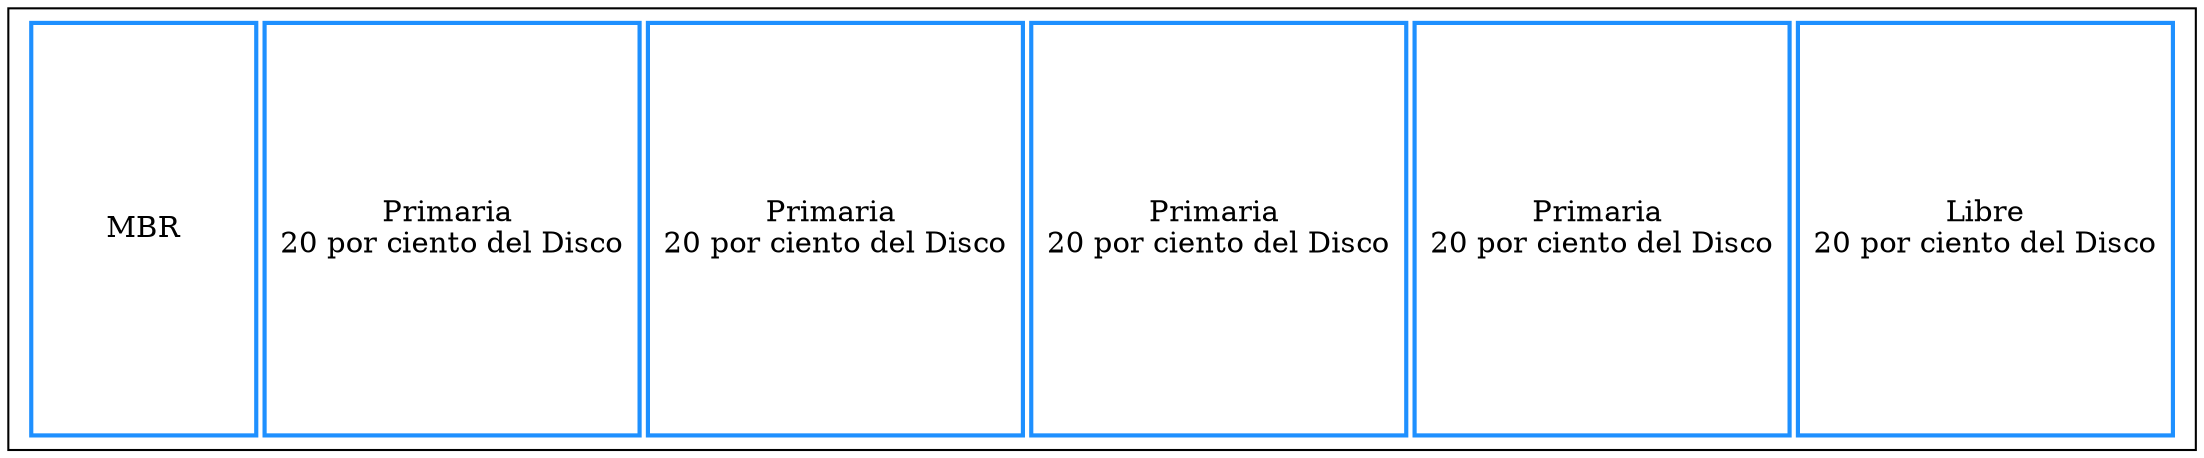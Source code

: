 digraph G{

  tbl [
    shape=box
    label=<
     <table border='0' cellborder='2' width='600' height='150' color='dodgerblue1'>
     <tr>
     <td height='150' width='110'> MBR </td>
     <td height='200' width='100'>Primaria <br/> 20 por ciento del Disco </td>
     <td height='200' width='100'>Primaria <br/> 20 por ciento del Disco </td>
     <td height='200' width='100'>Primaria <br/> 20 por ciento del Disco </td>
     <td height='200' width='100'>Primaria <br/> 20 por ciento del Disco </td>
     <td height='200' width='100'>Libre<br/> 20 por ciento del Disco </td>
     </tr> 
     </table>        
>];

}